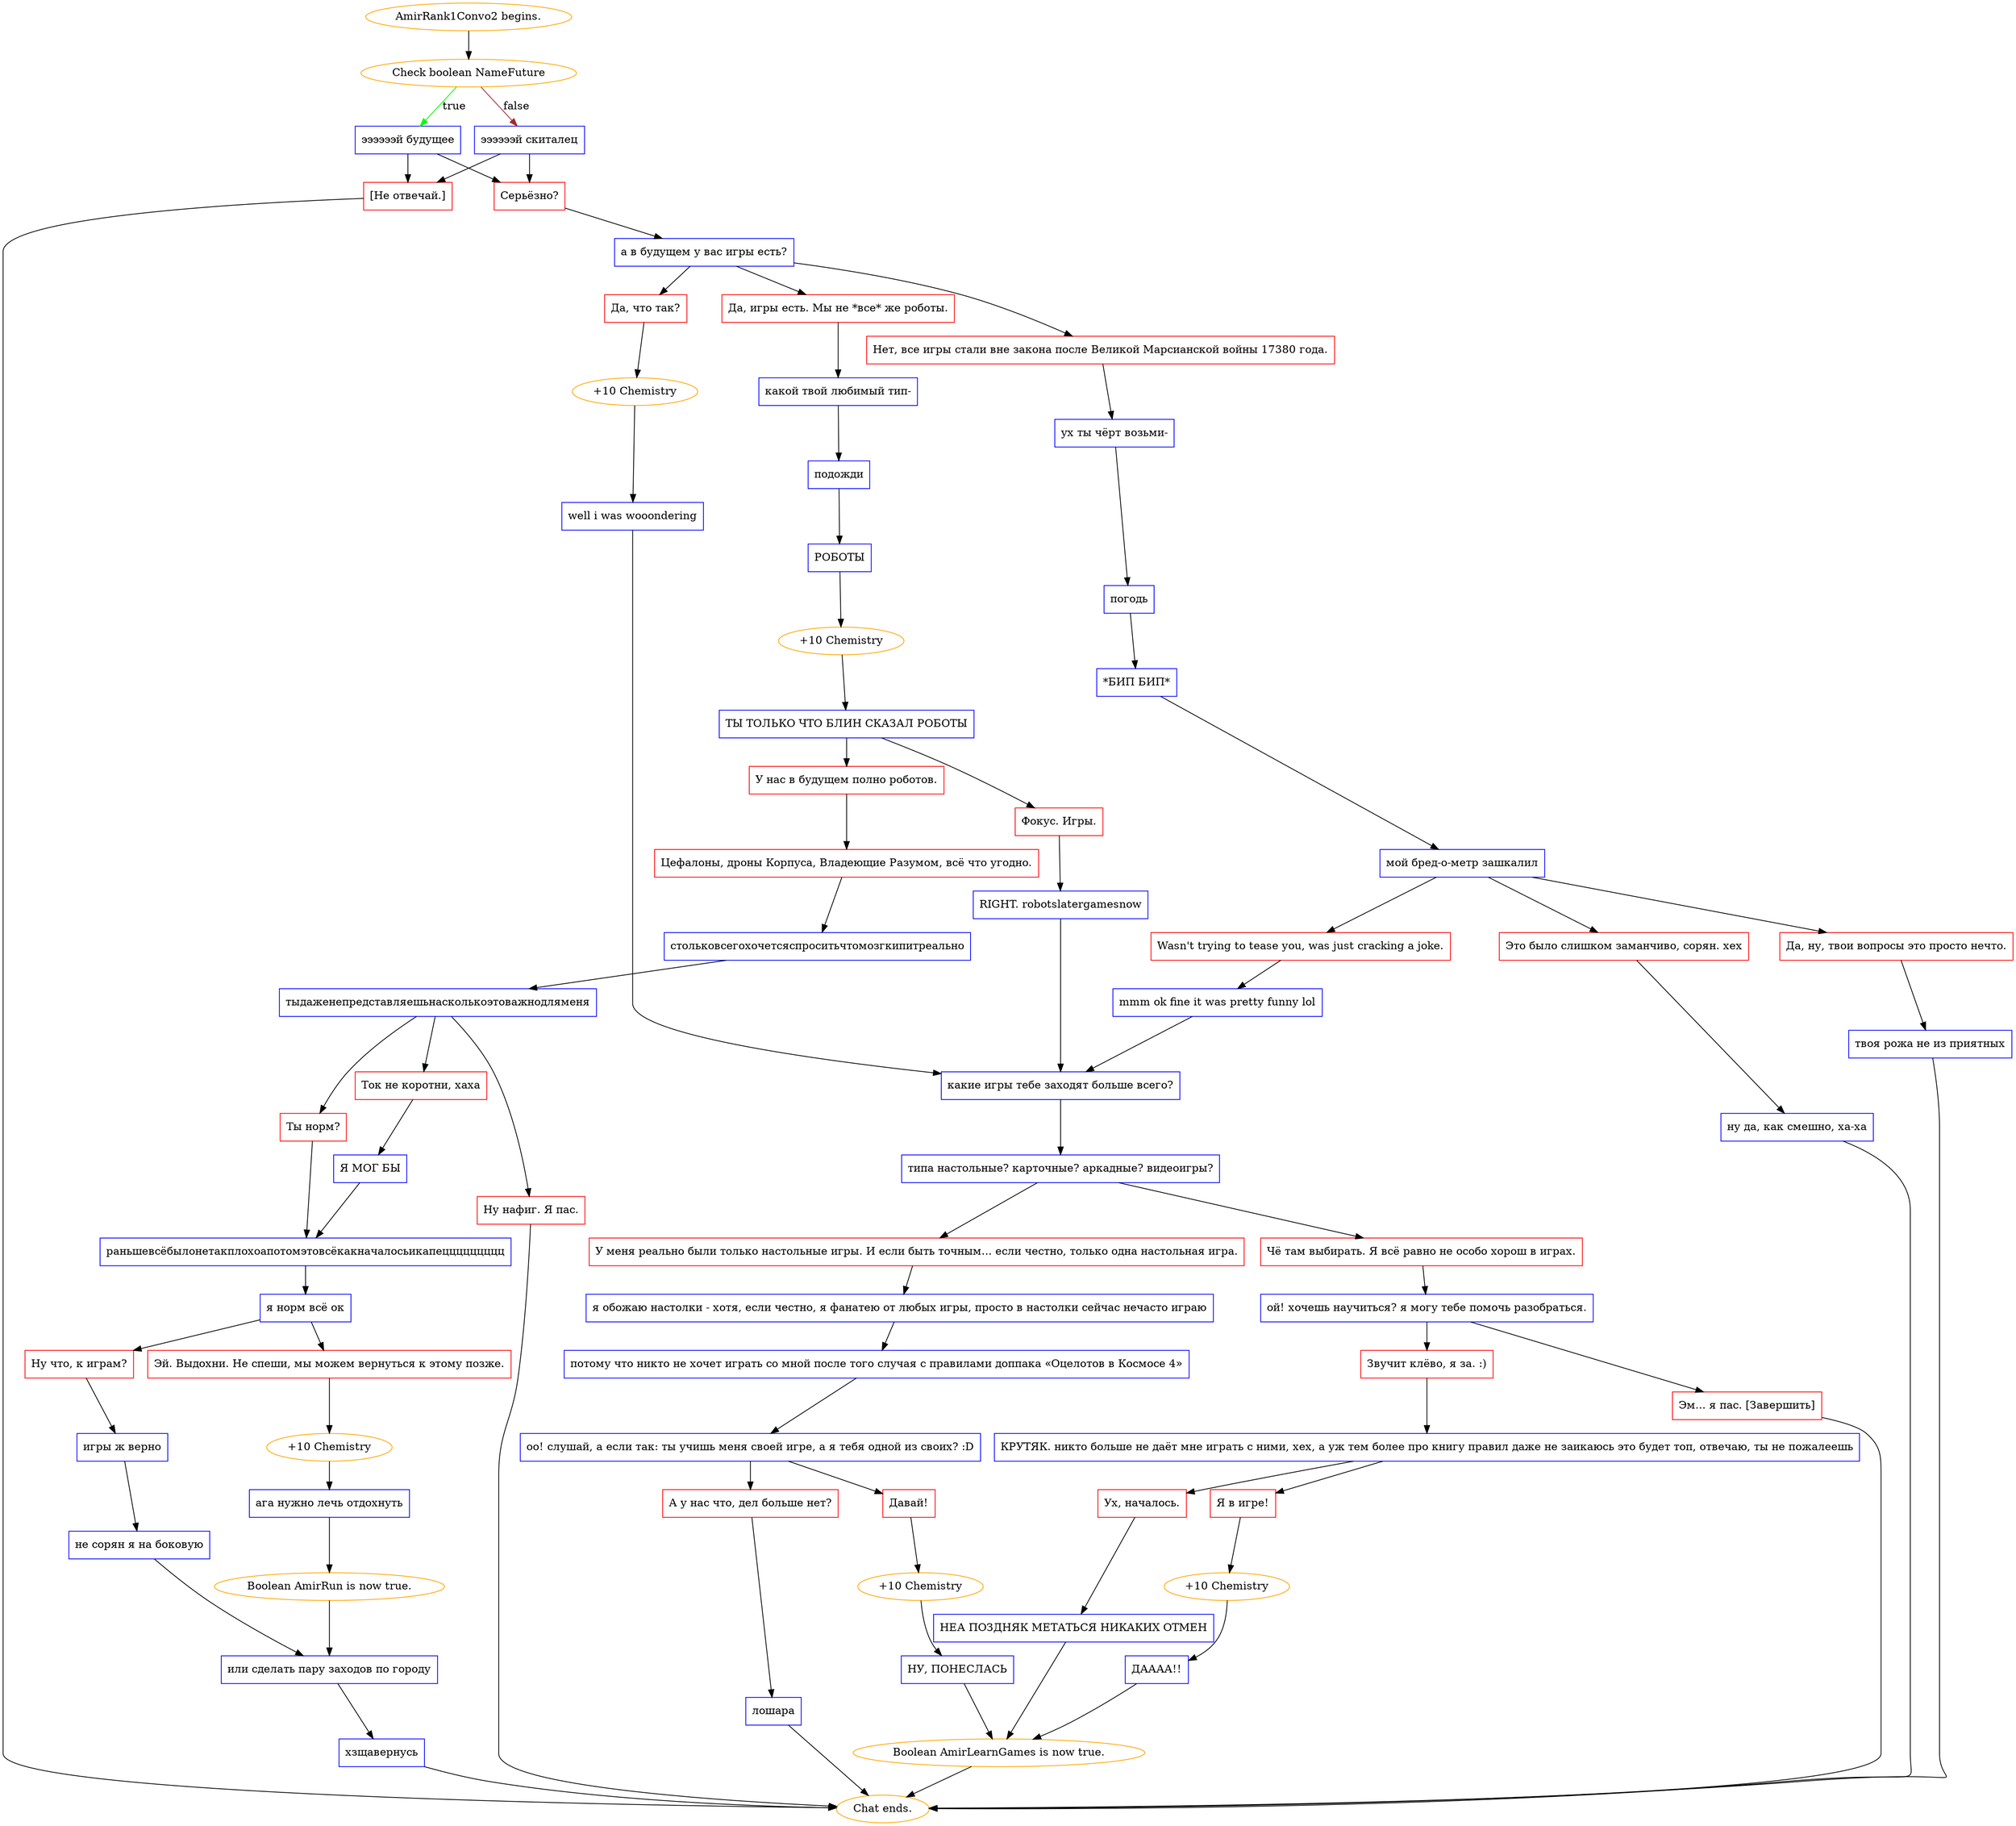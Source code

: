 digraph {
	"AmirRank1Convo2 begins." [color=orange];
		"AmirRank1Convo2 begins." -> j432277543;
	j432277543 [label="Check boolean NameFuture",color=orange];
		j432277543 -> j1377610869 [label=true,color=green];
		j432277543 -> j1903082981 [label=false,color=brown];
	j1377610869 [label="ээээээй будущее",shape=box,color=blue];
		j1377610869 -> j1985172782;
		j1377610869 -> j846483282;
	j1903082981 [label="ээээээй скиталец",shape=box,color=blue];
		j1903082981 -> j1985172782;
		j1903082981 -> j846483282;
	j1985172782 [label="Серьёзно?",shape=box,color=red];
		j1985172782 -> j3445507310;
	j846483282 [label="[Не отвечай.]",shape=box,color=red];
		j846483282 -> "Chat ends.";
	j3445507310 [label="а в будущем у вас игры есть?",shape=box,color=blue];
		j3445507310 -> j3086060326;
		j3445507310 -> j3330604231;
		j3445507310 -> j3225458776;
	"Chat ends." [color=orange];
	j3086060326 [label="Нет, все игры стали вне закона после Великой Марсианской войны 17380 года.",shape=box,color=red];
		j3086060326 -> j1771690480;
	j3330604231 [label="Да, что так?",shape=box,color=red];
		j3330604231 -> j1108176311;
	j3225458776 [label="Да, игры есть. Мы не *все* же роботы.",shape=box,color=red];
		j3225458776 -> j1406579150;
	j1771690480 [label="ух ты чёрт возьми-",shape=box,color=blue];
		j1771690480 -> j966879191;
	j1108176311 [label="+10 Chemistry",color=orange];
		j1108176311 -> j3751680702;
	j1406579150 [label="какой твой любимый тип-",shape=box,color=blue];
		j1406579150 -> j532601616;
	j966879191 [label="погодь",shape=box,color=blue];
		j966879191 -> j1875578481;
	j3751680702 [label="well i was wooondering",shape=box,color=blue];
		j3751680702 -> j3162154892;
	j532601616 [label="подожди",shape=box,color=blue];
		j532601616 -> j1078545477;
	j1875578481 [label="*БИП БИП*",shape=box,color=blue];
		j1875578481 -> j2404029512;
	j3162154892 [label="какие игры тебе заходят больше всего?",shape=box,color=blue];
		j3162154892 -> j3564265499;
	j1078545477 [label="РОБОТЫ",shape=box,color=blue];
		j1078545477 -> j207724768;
	j2404029512 [label="мой бред-о-метр зашкалил",shape=box,color=blue];
		j2404029512 -> j3421039129;
		j2404029512 -> j4255609325;
		j2404029512 -> j3613736569;
	j3564265499 [label="типа настольные? карточные? аркадные? видеоигры?",shape=box,color=blue];
		j3564265499 -> j4004051846;
		j3564265499 -> j3505545051;
	j207724768 [label="+10 Chemistry",color=orange];
		j207724768 -> j934327492;
	j3421039129 [label="Да, ну, твои вопросы это просто нечто.",shape=box,color=red];
		j3421039129 -> j185905557;
	j4255609325 [label="Это было слишком заманчиво, сорян. хех",shape=box,color=red];
		j4255609325 -> j1056510519;
	j3613736569 [label="Wasn't trying to tease you, was just cracking a joke.",shape=box,color=red];
		j3613736569 -> j3485261876;
	j4004051846 [label="У меня реально были только настольные игры. И если быть точным... если честно, только одна настольная игра.",shape=box,color=red];
		j4004051846 -> j433729463;
	j3505545051 [label="Чё там выбирать. Я всё равно не особо хорош в играх.",shape=box,color=red];
		j3505545051 -> j976533556;
	j934327492 [label="ТЫ ТОЛЬКО ЧТО БЛИН СКАЗАЛ РОБОТЫ",shape=box,color=blue];
		j934327492 -> j1770930857;
		j934327492 -> j2021364487;
	j185905557 [label="твоя рожа не из приятных",shape=box,color=blue];
		j185905557 -> "Chat ends.";
	j1056510519 [label="ну да, как смешно, ха-ха",shape=box,color=blue];
		j1056510519 -> "Chat ends.";
	j3485261876 [label="mmm ok fine it was pretty funny lol",shape=box,color=blue];
		j3485261876 -> j3162154892;
	j433729463 [label="я обожаю настолки - хотя, если честно, я фанатею от любых игры, просто в настолки сейчас нечасто играю",shape=box,color=blue];
		j433729463 -> j2476903808;
	j976533556 [label="ой! хочешь научиться? я могу тебе помочь разобраться.",shape=box,color=blue];
		j976533556 -> j469056310;
		j976533556 -> j778502176;
	j1770930857 [label="Фокус. Игры.",shape=box,color=red];
		j1770930857 -> j4019171268;
	j2021364487 [label="У нас в будущем полно роботов.",shape=box,color=red];
		j2021364487 -> j418715086;
	j2476903808 [label="потому что никто не хочет играть со мной после того случая с правилами доппака «Оцелотов в Космосе 4»",shape=box,color=blue];
		j2476903808 -> j165887817;
	j469056310 [label="Звучит клёво, я за. :)",shape=box,color=red];
		j469056310 -> j267211232;
	j778502176 [label="Эм... я пас. [Завершить]",shape=box,color=red];
		j778502176 -> "Chat ends.";
	j4019171268 [label="RIGHT. robotslatergamesnow",shape=box,color=blue];
		j4019171268 -> j3162154892;
	j418715086 [label="Цефалоны, дроны Корпуса, Владеющие Разумом, всё что угодно.",shape=box,color=red];
		j418715086 -> j4145426203;
	j165887817 [label="оо! слушай, а если так: ты учишь меня своей игре, а я тебя одной из своих? :D",shape=box,color=blue];
		j165887817 -> j529934123;
		j165887817 -> j1212791602;
	j267211232 [label="КРУТЯК. никто больше не даёт мне играть с ними, хех, а уж тем более про книгу правил даже не заикаюсь это будет топ, отвечаю, ты не пожалеешь",shape=box,color=blue];
		j267211232 -> j236945154;
		j267211232 -> j2532480125;
	j4145426203 [label="стольковсегохочетсяспроситьчтомозгкипитреально",shape=box,color=blue];
		j4145426203 -> j3166200316;
	j529934123 [label="Давай!",shape=box,color=red];
		j529934123 -> j32588396;
	j1212791602 [label="А у нас что, дел больше нет?",shape=box,color=red];
		j1212791602 -> j3146617275;
	j236945154 [label="Ух, началось.",shape=box,color=red];
		j236945154 -> j2981026183;
	j2532480125 [label="Я в игре!",shape=box,color=red];
		j2532480125 -> j1096199533;
	j3166200316 [label="тыдаженепредставляешьнасколькоэтоважнодляменя",shape=box,color=blue];
		j3166200316 -> j204533648;
		j3166200316 -> j59930192;
		j3166200316 -> j3200020789;
	j32588396 [label="+10 Chemistry",color=orange];
		j32588396 -> j3488476758;
	j3146617275 [label="лошара",shape=box,color=blue];
		j3146617275 -> "Chat ends.";
	j2981026183 [label="НЕА ПОЗДНЯК МЕТАТЬСЯ НИКАКИХ ОТМЕН",shape=box,color=blue];
		j2981026183 -> j3283011847;
	j1096199533 [label="+10 Chemistry",color=orange];
		j1096199533 -> j3611863239;
	j204533648 [label="Ток не коротни, хаха",shape=box,color=red];
		j204533648 -> j2575525534;
	j59930192 [label="Ты норм?",shape=box,color=red];
		j59930192 -> j51296170;
	j3200020789 [label="Ну нафиг. Я пас.",shape=box,color=red];
		j3200020789 -> "Chat ends.";
	j3488476758 [label="НУ, ПОНЕСЛАСЬ",shape=box,color=blue];
		j3488476758 -> j3283011847;
	j3283011847 [label="Boolean AmirLearnGames is now true.",color=orange];
		j3283011847 -> "Chat ends.";
	j3611863239 [label="ДАААА!!",shape=box,color=blue];
		j3611863239 -> j3283011847;
	j2575525534 [label="Я МОГ БЫ",shape=box,color=blue];
		j2575525534 -> j51296170;
	j51296170 [label="раньшевсёбылонетакплохоапотомэтовсёкакначалосьикапеццццццццц",shape=box,color=blue];
		j51296170 -> j505292042;
	j505292042 [label="я норм всё ок",shape=box,color=blue];
		j505292042 -> j2168384421;
		j505292042 -> j1508946122;
	j2168384421 [label="Ну что, к играм?",shape=box,color=red];
		j2168384421 -> j3914035204;
	j1508946122 [label="Эй. Выдохни. Не спеши, мы можем вернуться к этому позже.",shape=box,color=red];
		j1508946122 -> j3396641871;
	j3914035204 [label="игры ж верно",shape=box,color=blue];
		j3914035204 -> j2872884072;
	j3396641871 [label="+10 Chemistry",color=orange];
		j3396641871 -> j2048002676;
	j2872884072 [label="не сорян я на боковую",shape=box,color=blue];
		j2872884072 -> j437555137;
	j2048002676 [label="ага нужно лечь отдохнуть",shape=box,color=blue];
		j2048002676 -> j3991180009;
	j437555137 [label="или сделать пару заходов по городу",shape=box,color=blue];
		j437555137 -> j2643437056;
	j3991180009 [label="Boolean AmirRun is now true.",color=orange];
		j3991180009 -> j437555137;
	j2643437056 [label="хзщавернусь",shape=box,color=blue];
		j2643437056 -> "Chat ends.";
}